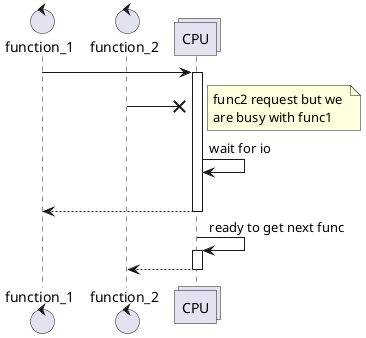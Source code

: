 @startuml
control function_1
control function_2
collections CPU

function_1 -> CPU
activate CPU
function_2 ->x CPU
note right: func2 request but we \nare busy with func1
CPU -> CPU: wait for io
|||
CPU --> function_1
deactivate CPU
CPU -> CPU: ready to get next func
activate CPU
CPU --> function_2
deactivate CPU
@enduml